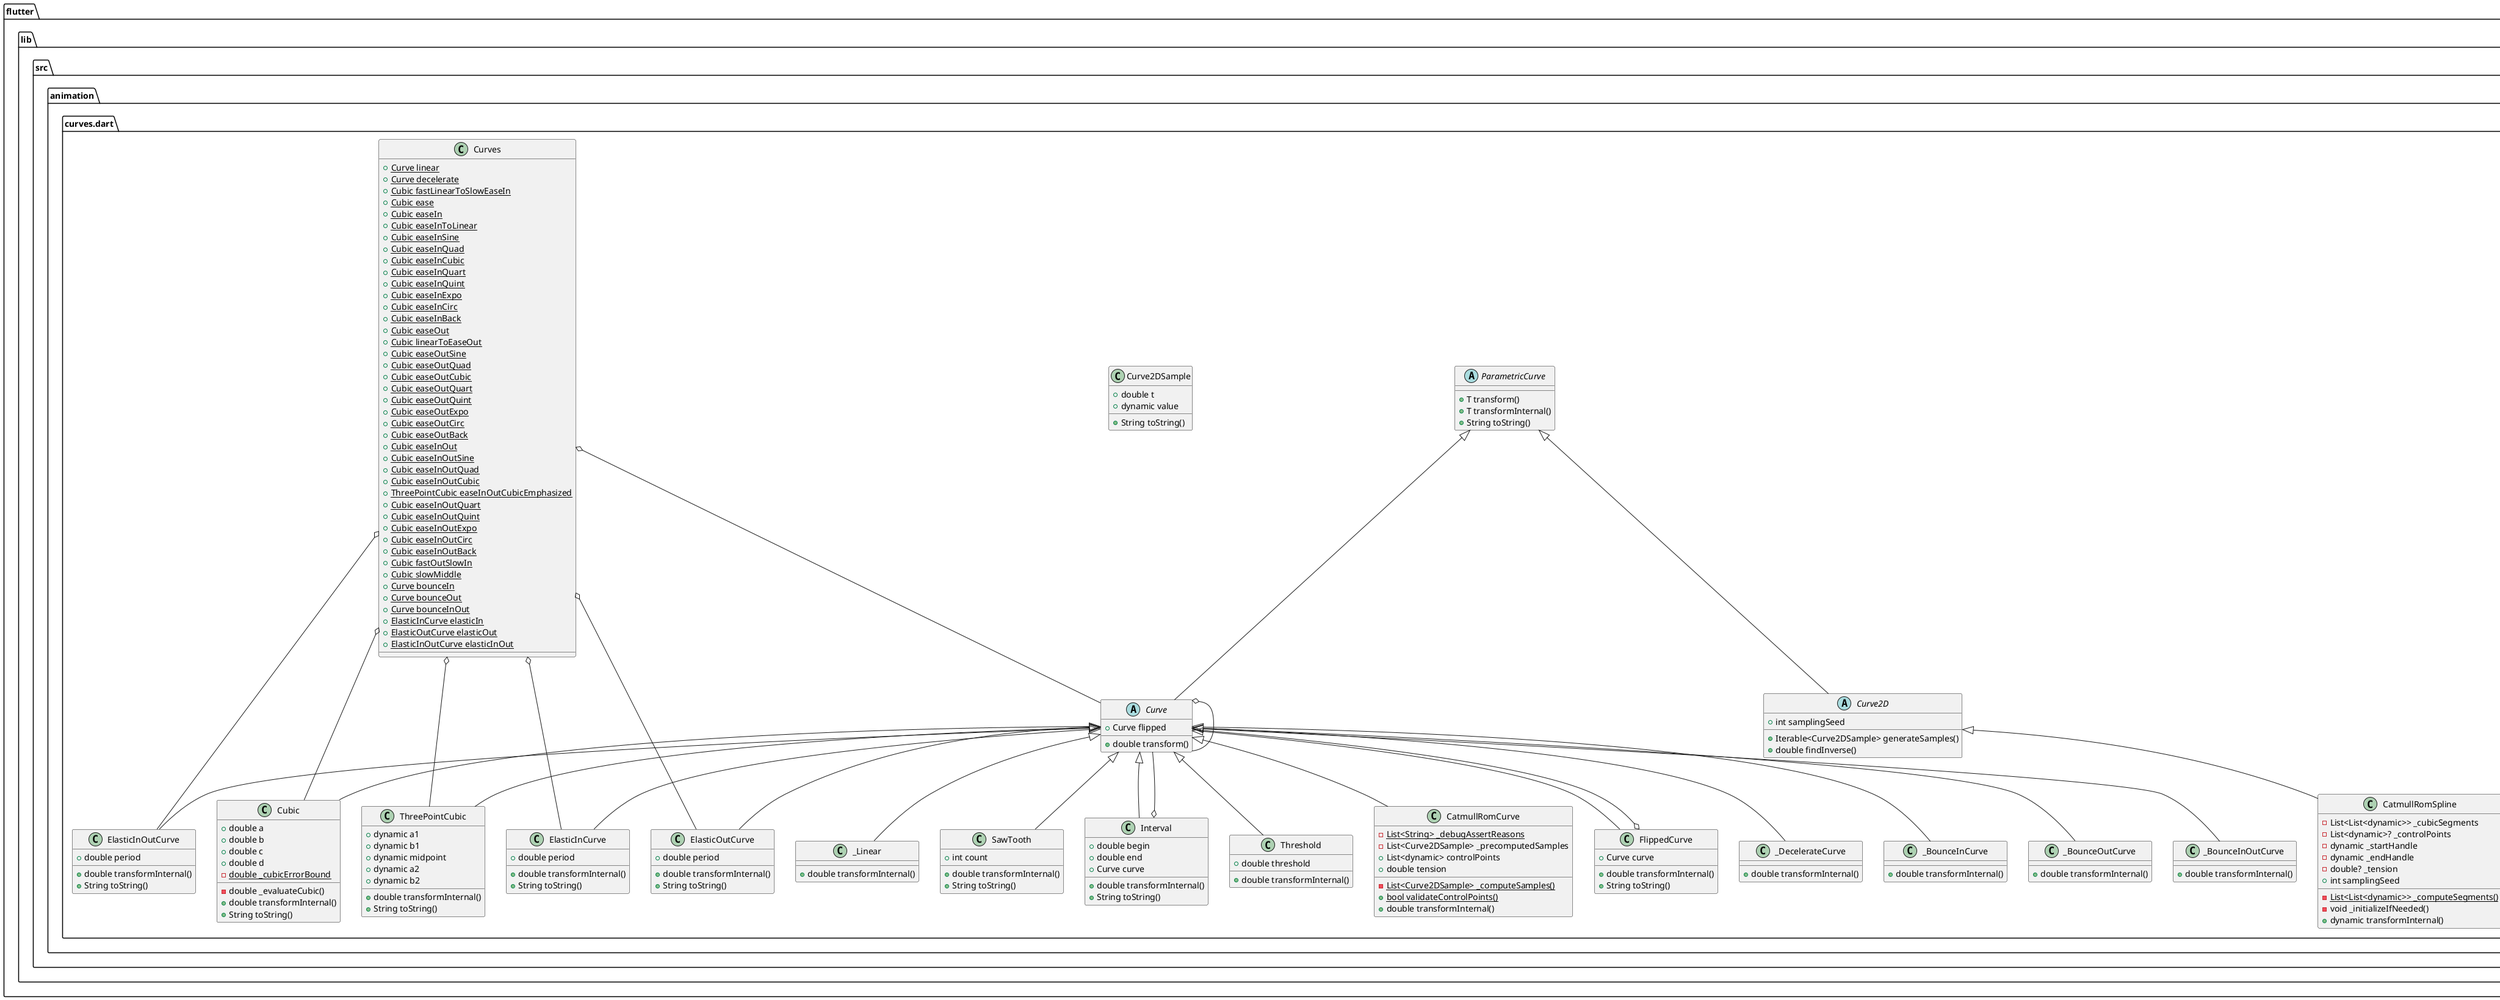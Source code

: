 @startuml
set namespaceSeparator ::

abstract class "flutter::lib::src::animation::curves.dart::ParametricCurve" {
  +T transform()
  +T transformInternal()
  +String toString()
}

abstract class "flutter::lib::src::animation::curves.dart::Curve" {
  +Curve flipped
  +double transform()
}

"flutter::lib::src::animation::curves.dart::Curve" o-- "flutter::lib::src::animation::curves.dart::Curve"
"flutter::lib::src::animation::curves.dart::ParametricCurve" <|-- "flutter::lib::src::animation::curves.dart::Curve"

class "flutter::lib::src::animation::curves.dart::_Linear" {
  +double transformInternal()
}

"flutter::lib::src::animation::curves.dart::Curve" <|-- "flutter::lib::src::animation::curves.dart::_Linear"

class "flutter::lib::src::animation::curves.dart::SawTooth" {
  +int count
  +double transformInternal()
  +String toString()
}

"flutter::lib::src::animation::curves.dart::Curve" <|-- "flutter::lib::src::animation::curves.dart::SawTooth"

class "flutter::lib::src::animation::curves.dart::Interval" {
  +double begin
  +double end
  +Curve curve
  +double transformInternal()
  +String toString()
}

"flutter::lib::src::animation::curves.dart::Interval" o-- "flutter::lib::src::animation::curves.dart::Curve"
"flutter::lib::src::animation::curves.dart::Curve" <|-- "flutter::lib::src::animation::curves.dart::Interval"

class "flutter::lib::src::animation::curves.dart::Threshold" {
  +double threshold
  +double transformInternal()
}

"flutter::lib::src::animation::curves.dart::Curve" <|-- "flutter::lib::src::animation::curves.dart::Threshold"

class "flutter::lib::src::animation::curves.dart::Cubic" {
  +double a
  +double b
  +double c
  +double d
  {static} -double _cubicErrorBound
  -double _evaluateCubic()
  +double transformInternal()
  +String toString()
}

"flutter::lib::src::animation::curves.dart::Curve" <|-- "flutter::lib::src::animation::curves.dart::Cubic"

class "flutter::lib::src::animation::curves.dart::ThreePointCubic" {
  +dynamic a1
  +dynamic b1
  +dynamic midpoint
  +dynamic a2
  +dynamic b2
  +double transformInternal()
  +String toString()
}

"flutter::lib::src::animation::curves.dart::Curve" <|-- "flutter::lib::src::animation::curves.dart::ThreePointCubic"

abstract class "flutter::lib::src::animation::curves.dart::Curve2D" {
  +int samplingSeed
  +Iterable<Curve2DSample> generateSamples()
  +double findInverse()
}

"flutter::lib::src::animation::curves.dart::ParametricCurve" <|-- "flutter::lib::src::animation::curves.dart::Curve2D"

class "flutter::lib::src::animation::curves.dart::Curve2DSample" {
  +double t
  +dynamic value
  +String toString()
}

class "flutter::lib::src::animation::curves.dart::CatmullRomSpline" {
  -List<List<dynamic>> _cubicSegments
  -List<dynamic>? _controlPoints
  -dynamic _startHandle
  -dynamic _endHandle
  -double? _tension
  +int samplingSeed
  {static} -List<List<dynamic>> _computeSegments()
  -void _initializeIfNeeded()
  +dynamic transformInternal()
}

"flutter::lib::src::animation::curves.dart::Curve2D" <|-- "flutter::lib::src::animation::curves.dart::CatmullRomSpline"

class "flutter::lib::src::animation::curves.dart::CatmullRomCurve" {
  {static} -List<String> _debugAssertReasons
  -List<Curve2DSample> _precomputedSamples
  +List<dynamic> controlPoints
  +double tension
  {static} -List<Curve2DSample> _computeSamples()
  {static} +bool validateControlPoints()
  +double transformInternal()
}

"flutter::lib::src::animation::curves.dart::Curve" <|-- "flutter::lib::src::animation::curves.dart::CatmullRomCurve"

class "flutter::lib::src::animation::curves.dart::FlippedCurve" {
  +Curve curve
  +double transformInternal()
  +String toString()
}

"flutter::lib::src::animation::curves.dart::FlippedCurve" o-- "flutter::lib::src::animation::curves.dart::Curve"
"flutter::lib::src::animation::curves.dart::Curve" <|-- "flutter::lib::src::animation::curves.dart::FlippedCurve"

class "flutter::lib::src::animation::curves.dart::_DecelerateCurve" {
  +double transformInternal()
}

"flutter::lib::src::animation::curves.dart::Curve" <|-- "flutter::lib::src::animation::curves.dart::_DecelerateCurve"

class "flutter::lib::src::animation::curves.dart::_BounceInCurve" {
  +double transformInternal()
}

"flutter::lib::src::animation::curves.dart::Curve" <|-- "flutter::lib::src::animation::curves.dart::_BounceInCurve"

class "flutter::lib::src::animation::curves.dart::_BounceOutCurve" {
  +double transformInternal()
}

"flutter::lib::src::animation::curves.dart::Curve" <|-- "flutter::lib::src::animation::curves.dart::_BounceOutCurve"

class "flutter::lib::src::animation::curves.dart::_BounceInOutCurve" {
  +double transformInternal()
}

"flutter::lib::src::animation::curves.dart::Curve" <|-- "flutter::lib::src::animation::curves.dart::_BounceInOutCurve"

class "flutter::lib::src::animation::curves.dart::ElasticInCurve" {
  +double period
  +double transformInternal()
  +String toString()
}

"flutter::lib::src::animation::curves.dart::Curve" <|-- "flutter::lib::src::animation::curves.dart::ElasticInCurve"

class "flutter::lib::src::animation::curves.dart::ElasticOutCurve" {
  +double period
  +double transformInternal()
  +String toString()
}

"flutter::lib::src::animation::curves.dart::Curve" <|-- "flutter::lib::src::animation::curves.dart::ElasticOutCurve"

class "flutter::lib::src::animation::curves.dart::ElasticInOutCurve" {
  +double period
  +double transformInternal()
  +String toString()
}

"flutter::lib::src::animation::curves.dart::Curve" <|-- "flutter::lib::src::animation::curves.dart::ElasticInOutCurve"

class "flutter::lib::src::animation::curves.dart::Curves" {
  {static} +Curve linear
  {static} +Curve decelerate
  {static} +Cubic fastLinearToSlowEaseIn
  {static} +Cubic ease
  {static} +Cubic easeIn
  {static} +Cubic easeInToLinear
  {static} +Cubic easeInSine
  {static} +Cubic easeInQuad
  {static} +Cubic easeInCubic
  {static} +Cubic easeInQuart
  {static} +Cubic easeInQuint
  {static} +Cubic easeInExpo
  {static} +Cubic easeInCirc
  {static} +Cubic easeInBack
  {static} +Cubic easeOut
  {static} +Cubic linearToEaseOut
  {static} +Cubic easeOutSine
  {static} +Cubic easeOutQuad
  {static} +Cubic easeOutCubic
  {static} +Cubic easeOutQuart
  {static} +Cubic easeOutQuint
  {static} +Cubic easeOutExpo
  {static} +Cubic easeOutCirc
  {static} +Cubic easeOutBack
  {static} +Cubic easeInOut
  {static} +Cubic easeInOutSine
  {static} +Cubic easeInOutQuad
  {static} +Cubic easeInOutCubic
  {static} +ThreePointCubic easeInOutCubicEmphasized
  {static} +Cubic easeInOutQuart
  {static} +Cubic easeInOutQuint
  {static} +Cubic easeInOutExpo
  {static} +Cubic easeInOutCirc
  {static} +Cubic easeInOutBack
  {static} +Cubic fastOutSlowIn
  {static} +Cubic slowMiddle
  {static} +Curve bounceIn
  {static} +Curve bounceOut
  {static} +Curve bounceInOut
  {static} +ElasticInCurve elasticIn
  {static} +ElasticOutCurve elasticOut
  {static} +ElasticInOutCurve elasticInOut
}

"flutter::lib::src::animation::curves.dart::Curves" o-- "flutter::lib::src::animation::curves.dart::Curve"
"flutter::lib::src::animation::curves.dart::Curves" o-- "flutter::lib::src::animation::curves.dart::Cubic"
"flutter::lib::src::animation::curves.dart::Curves" o-- "flutter::lib::src::animation::curves.dart::ThreePointCubic"
"flutter::lib::src::animation::curves.dart::Curves" o-- "flutter::lib::src::animation::curves.dart::ElasticInCurve"
"flutter::lib::src::animation::curves.dart::Curves" o-- "flutter::lib::src::animation::curves.dart::ElasticOutCurve"
"flutter::lib::src::animation::curves.dart::Curves" o-- "flutter::lib::src::animation::curves.dart::ElasticInOutCurve"


@enduml